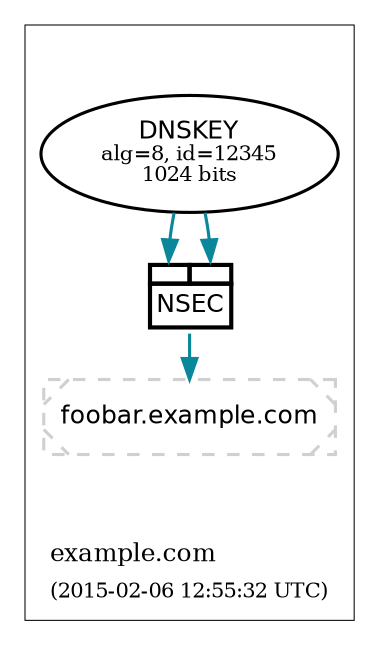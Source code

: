 digraph {
  graph [compound=true, rankdir=BT, ranksep=0.3];
	node [label="\N",
		penwidth=1.5
	];
	edge [penwidth=1.5];

  subgraph "cluster_example.com" {
		graph [label=<<TABLE BORDER="0"><TR><TD ALIGN="LEFT"><FONT POINT-SIZE="12">example.com</FONT></TD></TR><TR><TD ALIGN="LEFT"><FONT POINT-SIZE="10">(2015-02-06 12:55:32 UTC)</FONT></TD></TR></TABLE>>,
				labeljust=l,
				penwidth=0.5
		];
		"cluster_example.com_top" [shape=point, style=invis];
		"cluster_example.com_bottom" [shape=point, style=invis];
		"DNSKEY-0|example.com|8|12345"	 [color="#000000",
			fillcolor="#ffffff",
			label=<<FONT POINT-SIZE="12" FACE="Helvetica">DNSKEY</FONT><BR/><FONT POINT-SIZE="10">alg=8, id=12345<BR/>1024 bits</FONT>>,
			shape=ellipse,
			style=filled];
    "RRset-0|foobar.example.com|A" [color="#d0d0d0",
						fillcolor="#ffffff",
						label=<<FONT POINT-SIZE="12" FACE="Helvetica">foobar.example.com</FONT>>,
						shape=rectangle,
						style="rounded,filled,dashed,diagonals"];
		"NSEC-0|foobar.example.com|A" [color="#000000",
						fillcolor="#ffffff",
            label=<<TABLE BORDER="0" CELLSPACING="-2" CELLPADDING="0" BGCOLOR="#ffffff"><TR>
<TD PORT="nsec1" BORDER="2"><FONT POINT-SIZE="6"> </FONT></TD>
<TD PORT="nsec2" BORDER="2"><FONT POINT-SIZE="6"> </FONT></TD>
</TR><TR><TD COLSPAN="2" BORDER="2" CELLPADDING="3"><FONT POINT-SIZE="12" FACE="Helvetica">NSEC</FONT></TD></TR>
</TABLE>>,
						shape=none,
						style=filled];
  }
	"cluster_example.com_bottom" -> "RRset-0|foobar.example.com|A" [style=invis];
	"NSEC-0|foobar.example.com|A":"nsec1" -> "DNSKEY-0|example.com|8|12345" [dir=back,
		color="#0a879a",
		style="solid"];
	"NSEC-0|foobar.example.com|A":"nsec2" -> "DNSKEY-0|example.com|8|12345" [dir=back,
		color="#0a879a",
		style="solid"];
	"RRset-0|foobar.example.com|A" -> "NSEC-0|foobar.example.com|A" [color="#0a879a", dir=back, style=solid];
	"DNSKEY-0|example.com|8|12345" -> "cluster_example.com_top" [style=invis];
}
